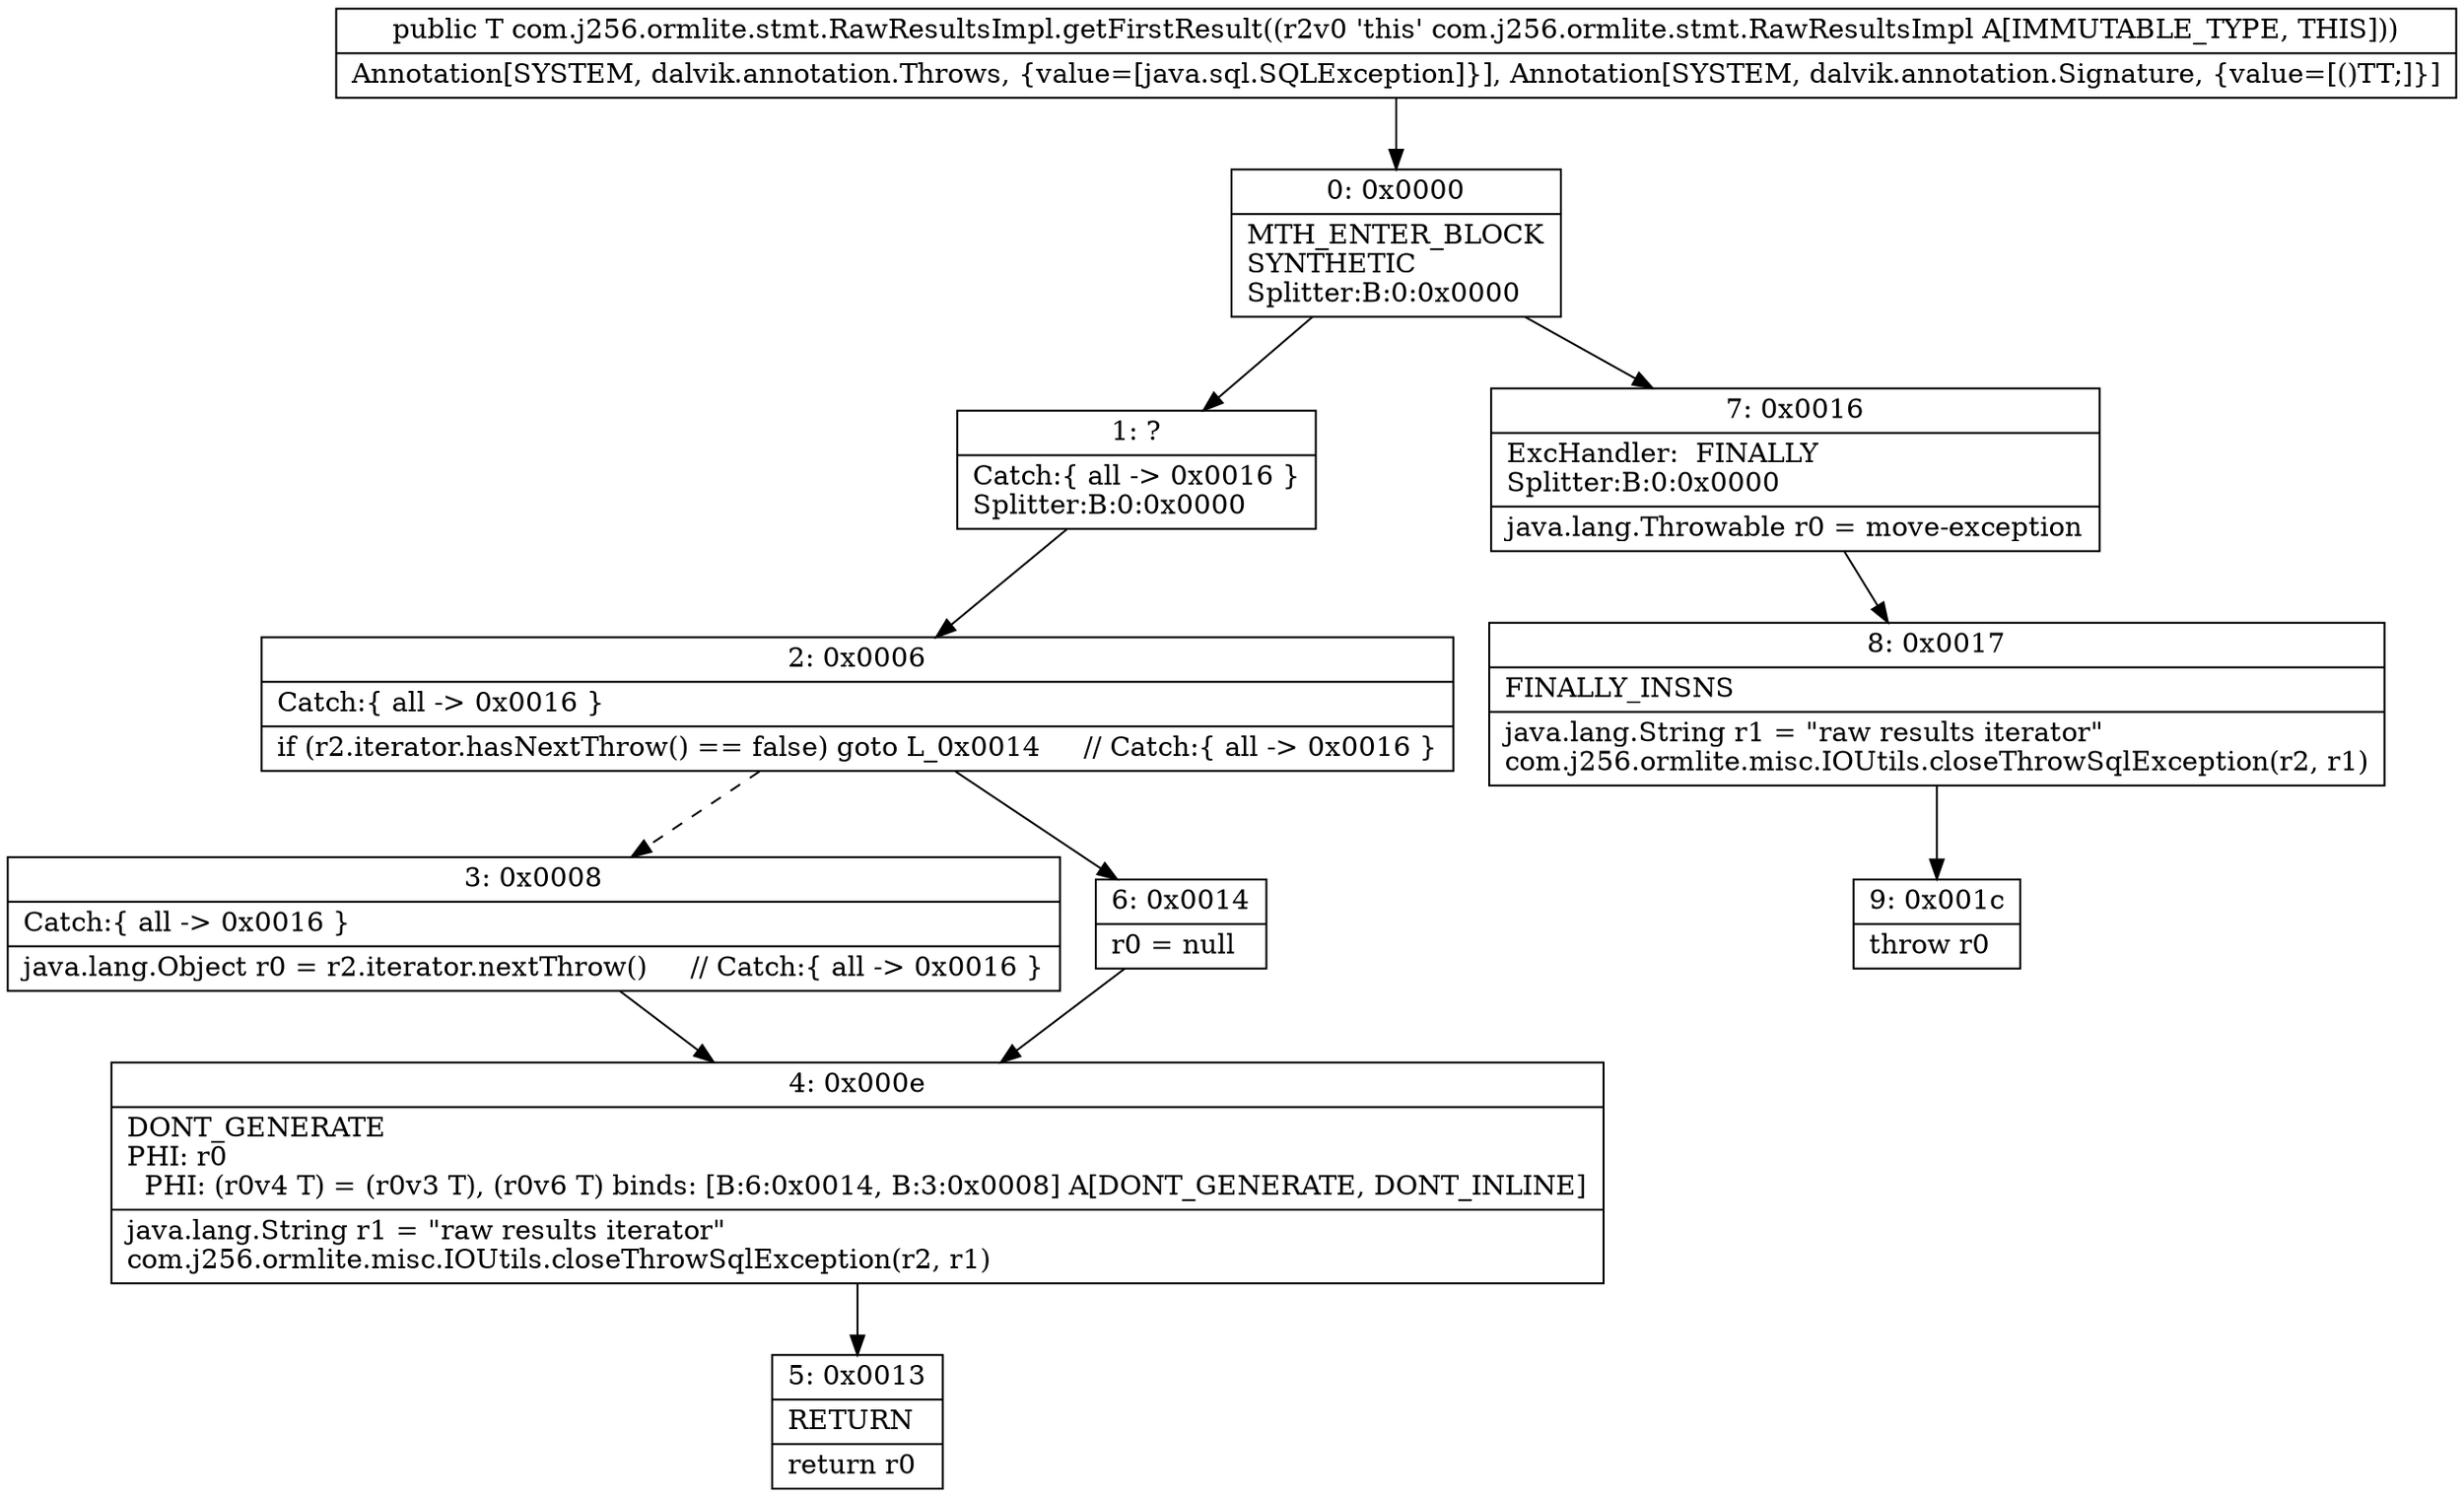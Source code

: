 digraph "CFG forcom.j256.ormlite.stmt.RawResultsImpl.getFirstResult()Ljava\/lang\/Object;" {
Node_0 [shape=record,label="{0\:\ 0x0000|MTH_ENTER_BLOCK\lSYNTHETIC\lSplitter:B:0:0x0000\l}"];
Node_1 [shape=record,label="{1\:\ ?|Catch:\{ all \-\> 0x0016 \}\lSplitter:B:0:0x0000\l}"];
Node_2 [shape=record,label="{2\:\ 0x0006|Catch:\{ all \-\> 0x0016 \}\l|if (r2.iterator.hasNextThrow() == false) goto L_0x0014     \/\/ Catch:\{ all \-\> 0x0016 \}\l}"];
Node_3 [shape=record,label="{3\:\ 0x0008|Catch:\{ all \-\> 0x0016 \}\l|java.lang.Object r0 = r2.iterator.nextThrow()     \/\/ Catch:\{ all \-\> 0x0016 \}\l}"];
Node_4 [shape=record,label="{4\:\ 0x000e|DONT_GENERATE\lPHI: r0 \l  PHI: (r0v4 T) = (r0v3 T), (r0v6 T) binds: [B:6:0x0014, B:3:0x0008] A[DONT_GENERATE, DONT_INLINE]\l|java.lang.String r1 = \"raw results iterator\"\lcom.j256.ormlite.misc.IOUtils.closeThrowSqlException(r2, r1)\l}"];
Node_5 [shape=record,label="{5\:\ 0x0013|RETURN\l|return r0\l}"];
Node_6 [shape=record,label="{6\:\ 0x0014|r0 = null\l}"];
Node_7 [shape=record,label="{7\:\ 0x0016|ExcHandler:  FINALLY\lSplitter:B:0:0x0000\l|java.lang.Throwable r0 = move\-exception\l}"];
Node_8 [shape=record,label="{8\:\ 0x0017|FINALLY_INSNS\l|java.lang.String r1 = \"raw results iterator\"\lcom.j256.ormlite.misc.IOUtils.closeThrowSqlException(r2, r1)\l}"];
Node_9 [shape=record,label="{9\:\ 0x001c|throw r0\l}"];
MethodNode[shape=record,label="{public T com.j256.ormlite.stmt.RawResultsImpl.getFirstResult((r2v0 'this' com.j256.ormlite.stmt.RawResultsImpl A[IMMUTABLE_TYPE, THIS]))  | Annotation[SYSTEM, dalvik.annotation.Throws, \{value=[java.sql.SQLException]\}], Annotation[SYSTEM, dalvik.annotation.Signature, \{value=[()TT;]\}]\l}"];
MethodNode -> Node_0;
Node_0 -> Node_1;
Node_0 -> Node_7;
Node_1 -> Node_2;
Node_2 -> Node_3[style=dashed];
Node_2 -> Node_6;
Node_3 -> Node_4;
Node_4 -> Node_5;
Node_6 -> Node_4;
Node_7 -> Node_8;
Node_8 -> Node_9;
}


